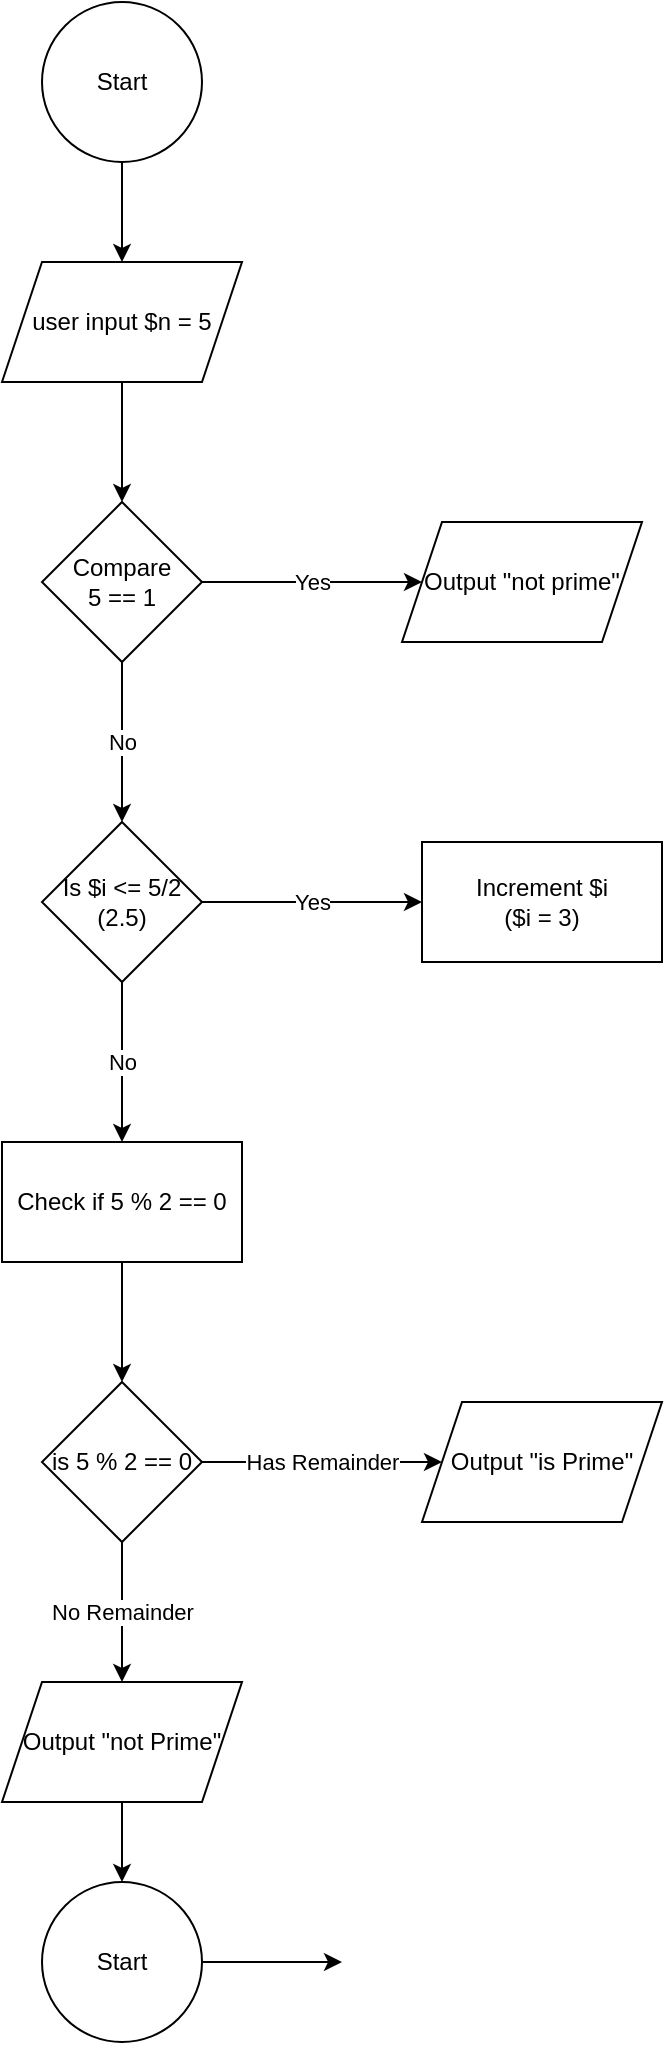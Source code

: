 <mxfile>
    <diagram id="bpVZ5jxyIORgbYGUrRnp" name="Page-1">
        <mxGraphModel dx="1130" dy="702" grid="1" gridSize="10" guides="1" tooltips="1" connect="1" arrows="1" fold="1" page="1" pageScale="1" pageWidth="3300" pageHeight="4681" math="0" shadow="0">
            <root>
                <mxCell id="0"/>
                <mxCell id="1" parent="0"/>
                <mxCell id="4" style="edgeStyle=none;html=1;entryX=0.5;entryY=0;entryDx=0;entryDy=0;" edge="1" parent="1" source="2" target="3">
                    <mxGeometry relative="1" as="geometry"/>
                </mxCell>
                <mxCell id="2" value="Start" style="ellipse;whiteSpace=wrap;html=1;aspect=fixed;" vertex="1" parent="1">
                    <mxGeometry x="460" y="100" width="80" height="80" as="geometry"/>
                </mxCell>
                <mxCell id="6" style="edgeStyle=none;html=1;entryX=0.5;entryY=0;entryDx=0;entryDy=0;" edge="1" parent="1" source="3">
                    <mxGeometry relative="1" as="geometry">
                        <mxPoint x="500" y="350" as="targetPoint"/>
                    </mxGeometry>
                </mxCell>
                <mxCell id="3" value="user input $n = 5" style="shape=parallelogram;perimeter=parallelogramPerimeter;whiteSpace=wrap;html=1;fixedSize=1;" vertex="1" parent="1">
                    <mxGeometry x="440" y="230" width="120" height="60" as="geometry"/>
                </mxCell>
                <mxCell id="9" value="Yes" style="edgeStyle=none;html=1;entryX=0;entryY=0.5;entryDx=0;entryDy=0;" edge="1" parent="1" source="7" target="8">
                    <mxGeometry relative="1" as="geometry"/>
                </mxCell>
                <mxCell id="11" value="No" style="edgeStyle=none;html=1;" edge="1" parent="1" source="7">
                    <mxGeometry relative="1" as="geometry">
                        <mxPoint x="500" y="510" as="targetPoint"/>
                    </mxGeometry>
                </mxCell>
                <mxCell id="7" value="Compare&lt;br&gt;5 == 1" style="rhombus;whiteSpace=wrap;html=1;" vertex="1" parent="1">
                    <mxGeometry x="460" y="350" width="80" height="80" as="geometry"/>
                </mxCell>
                <mxCell id="8" value="Output &quot;not prime&quot;" style="shape=parallelogram;perimeter=parallelogramPerimeter;whiteSpace=wrap;html=1;fixedSize=1;" vertex="1" parent="1">
                    <mxGeometry x="640" y="360" width="120" height="60" as="geometry"/>
                </mxCell>
                <mxCell id="16" value="Yes" style="edgeStyle=none;html=1;entryX=0;entryY=0.5;entryDx=0;entryDy=0;" edge="1" parent="1" source="12">
                    <mxGeometry relative="1" as="geometry">
                        <mxPoint x="650" y="550" as="targetPoint"/>
                    </mxGeometry>
                </mxCell>
                <mxCell id="19" value="No" style="edgeStyle=none;html=1;entryX=0.5;entryY=0;entryDx=0;entryDy=0;" edge="1" parent="1" source="12" target="18">
                    <mxGeometry relative="1" as="geometry"/>
                </mxCell>
                <mxCell id="12" value="Is $i &amp;lt;= 5/2&lt;br&gt;(2.5)" style="rhombus;whiteSpace=wrap;html=1;" vertex="1" parent="1">
                    <mxGeometry x="460" y="510" width="80" height="80" as="geometry"/>
                </mxCell>
                <mxCell id="17" value="Increment $i&lt;br&gt;($i = 3)" style="rounded=0;whiteSpace=wrap;html=1;" vertex="1" parent="1">
                    <mxGeometry x="650" y="520" width="120" height="60" as="geometry"/>
                </mxCell>
                <mxCell id="21" style="edgeStyle=none;html=1;entryX=0.5;entryY=0;entryDx=0;entryDy=0;" edge="1" parent="1" source="18" target="20">
                    <mxGeometry relative="1" as="geometry"/>
                </mxCell>
                <mxCell id="18" value="Check if 5 % 2 == 0" style="rounded=0;whiteSpace=wrap;html=1;" vertex="1" parent="1">
                    <mxGeometry x="440" y="670" width="120" height="60" as="geometry"/>
                </mxCell>
                <mxCell id="23" value="Has Remainder" style="edgeStyle=none;html=1;" edge="1" parent="1" source="20" target="24">
                    <mxGeometry relative="1" as="geometry">
                        <mxPoint x="610" y="830" as="targetPoint"/>
                    </mxGeometry>
                </mxCell>
                <mxCell id="26" value="No Remainder" style="edgeStyle=none;html=1;entryX=0.5;entryY=0;entryDx=0;entryDy=0;" edge="1" parent="1" source="20" target="25">
                    <mxGeometry relative="1" as="geometry"/>
                </mxCell>
                <mxCell id="20" value="is 5 % 2 == 0" style="rhombus;whiteSpace=wrap;html=1;" vertex="1" parent="1">
                    <mxGeometry x="460" y="790" width="80" height="80" as="geometry"/>
                </mxCell>
                <mxCell id="24" value="Output &quot;is Prime&quot;" style="shape=parallelogram;perimeter=parallelogramPerimeter;whiteSpace=wrap;html=1;fixedSize=1;" vertex="1" parent="1">
                    <mxGeometry x="650" y="800" width="120" height="60" as="geometry"/>
                </mxCell>
                <mxCell id="28" style="edgeStyle=none;html=1;entryX=0.5;entryY=0;entryDx=0;entryDy=0;" edge="1" parent="1" source="25" target="27">
                    <mxGeometry relative="1" as="geometry"/>
                </mxCell>
                <mxCell id="25" value="Output &quot;not Prime&quot;" style="shape=parallelogram;perimeter=parallelogramPerimeter;whiteSpace=wrap;html=1;fixedSize=1;" vertex="1" parent="1">
                    <mxGeometry x="440" y="940" width="120" height="60" as="geometry"/>
                </mxCell>
                <mxCell id="29" style="edgeStyle=none;html=1;" edge="1" parent="1" source="27">
                    <mxGeometry relative="1" as="geometry">
                        <mxPoint x="610" y="1080" as="targetPoint"/>
                    </mxGeometry>
                </mxCell>
                <mxCell id="27" value="Start" style="ellipse;whiteSpace=wrap;html=1;aspect=fixed;" vertex="1" parent="1">
                    <mxGeometry x="460" y="1040" width="80" height="80" as="geometry"/>
                </mxCell>
            </root>
        </mxGraphModel>
    </diagram>
</mxfile>
